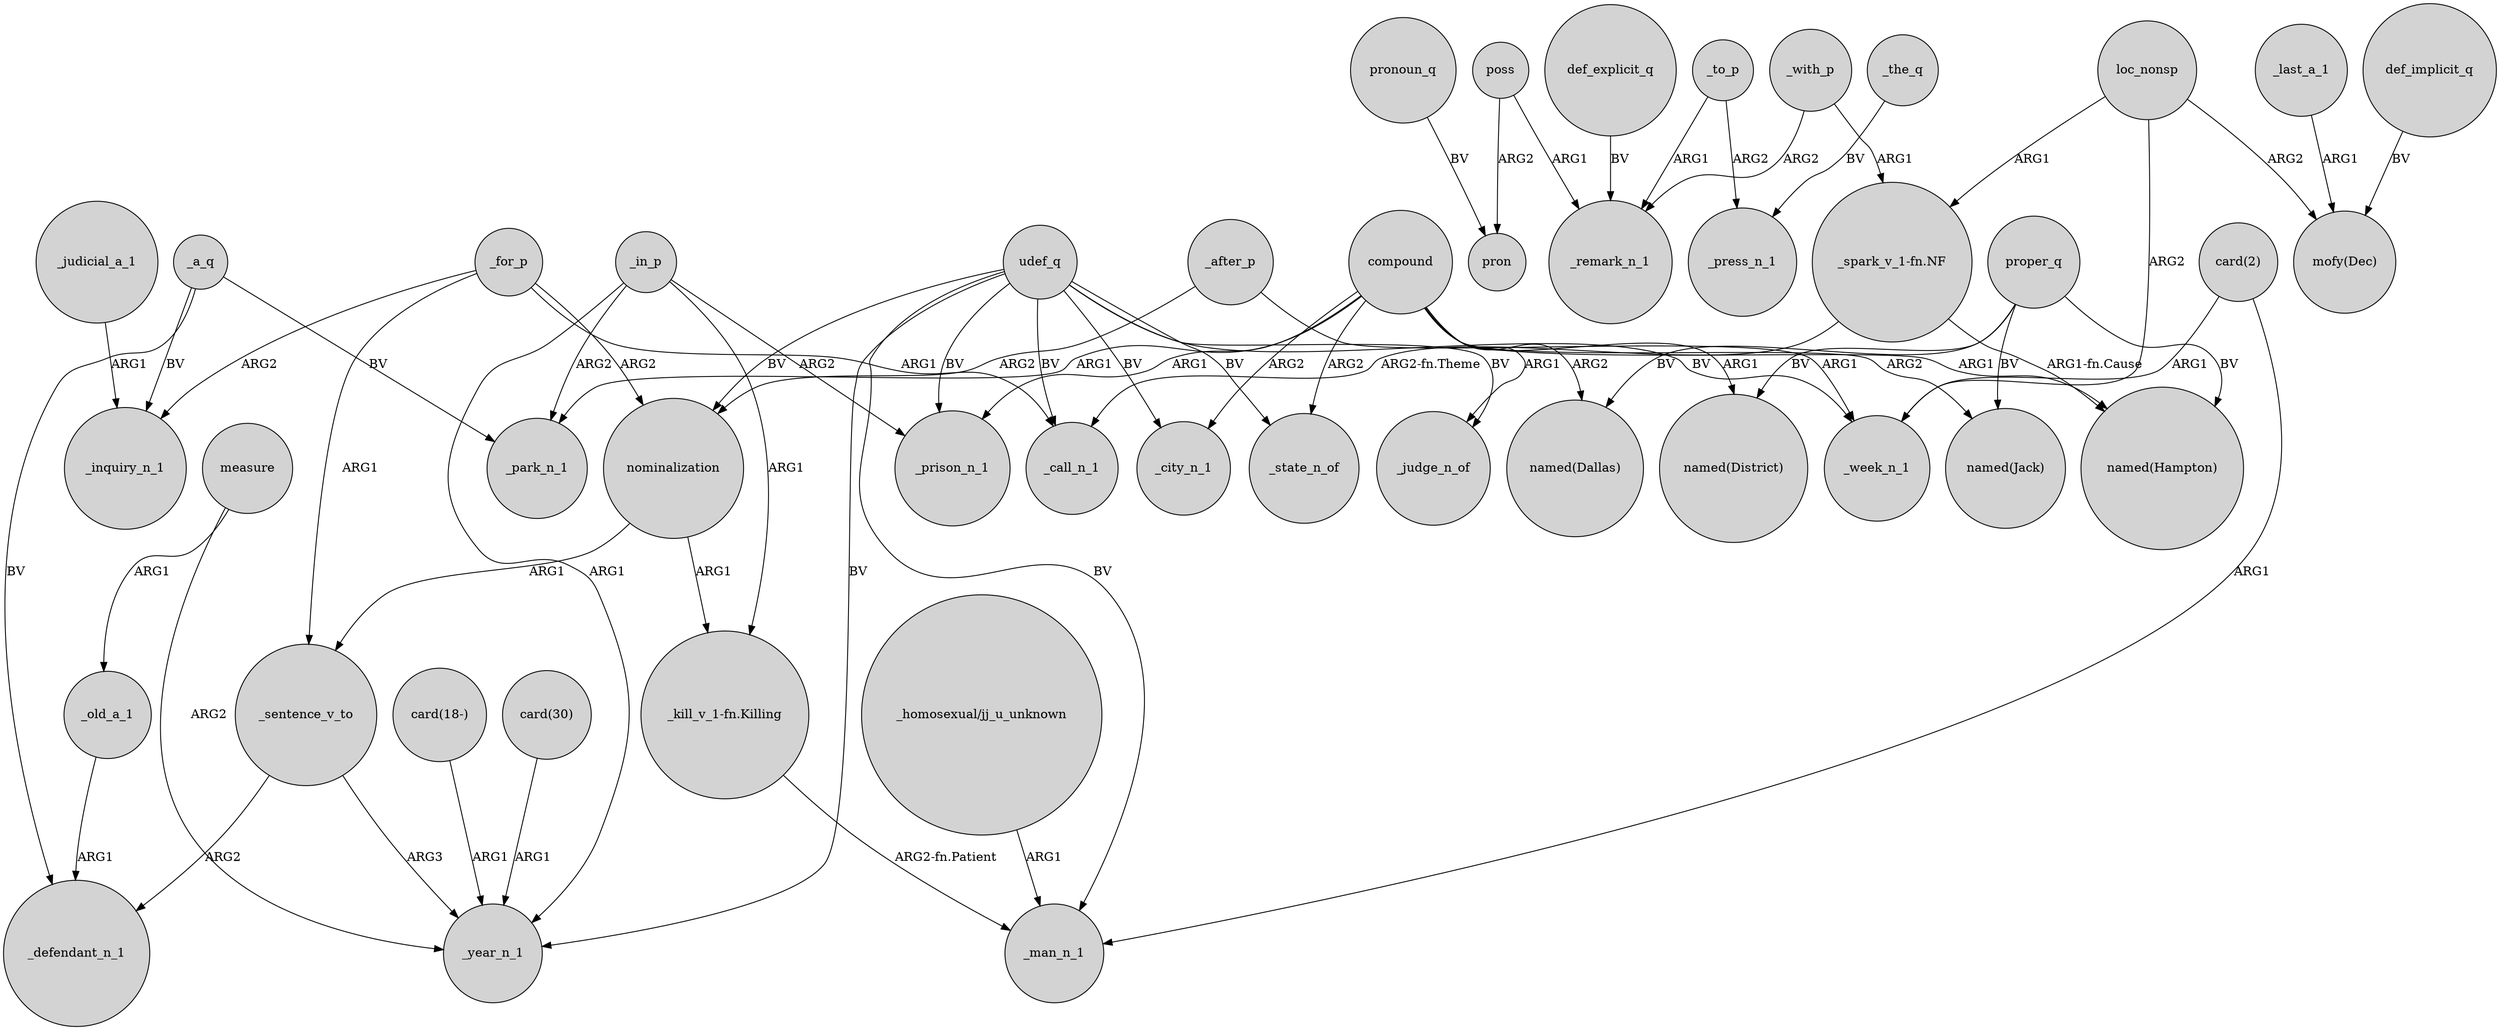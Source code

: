digraph {
	node [shape=circle style=filled]
	compound -> _prison_n_1 [label=ARG1]
	_the_q -> _press_n_1 [label=BV]
	_judicial_a_1 -> _inquiry_n_1 [label=ARG1]
	_a_q -> _inquiry_n_1 [label=BV]
	poss -> _remark_n_1 [label=ARG1]
	_in_p -> _park_n_1 [label=ARG2]
	poss -> pron [label=ARG2]
	measure -> _year_n_1 [label=ARG2]
	def_implicit_q -> "mofy(Dec)" [label=BV]
	nominalization -> _sentence_v_to [label=ARG1]
	nominalization -> "_kill_v_1-fn.Killing" [label=ARG1]
	udef_q -> _state_n_of [label=BV]
	_with_p -> "_spark_v_1-fn.NF" [label=ARG1]
	_sentence_v_to -> _defendant_n_1 [label=ARG2]
	_last_a_1 -> "mofy(Dec)" [label=ARG1]
	_in_p -> _year_n_1 [label=ARG1]
	_for_p -> nominalization [label=ARG2]
	compound -> _state_n_of [label=ARG2]
	_a_q -> _defendant_n_1 [label=BV]
	_for_p -> _call_n_1 [label=ARG1]
	"card(18-)" -> _year_n_1 [label=ARG1]
	compound -> _city_n_1 [label=ARG2]
	_to_p -> _remark_n_1 [label=ARG1]
	_old_a_1 -> _defendant_n_1 [label=ARG1]
	"card(2)" -> _week_n_1 [label=ARG1]
	loc_nonsp -> "mofy(Dec)" [label=ARG2]
	compound -> "named(District)" [label=ARG1]
	udef_q -> _judge_n_of [label=BV]
	measure -> _old_a_1 [label=ARG1]
	udef_q -> _city_n_1 [label=BV]
	"_spark_v_1-fn.NF" -> _call_n_1 [label="ARG2-fn.Theme"]
	loc_nonsp -> "_spark_v_1-fn.NF" [label=ARG1]
	compound -> "named(Jack)" [label=ARG2]
	compound -> _judge_n_of [label=ARG1]
	compound -> "named(Hampton)" [label=ARG1]
	pronoun_q -> pron [label=BV]
	loc_nonsp -> _week_n_1 [label=ARG2]
	_sentence_v_to -> _year_n_1 [label=ARG3]
	"_kill_v_1-fn.Killing" -> _man_n_1 [label="ARG2-fn.Patient"]
	proper_q -> "named(Hampton)" [label=BV]
	proper_q -> "named(District)" [label=BV]
	"_spark_v_1-fn.NF" -> "named(Hampton)" [label="ARG1-fn.Cause"]
	_in_p -> _prison_n_1 [label=ARG2]
	udef_q -> _week_n_1 [label=BV]
	_for_p -> _sentence_v_to [label=ARG1]
	"card(30)" -> _year_n_1 [label=ARG1]
	_with_p -> _remark_n_1 [label=ARG2]
	compound -> "named(Dallas)" [label=ARG2]
	udef_q -> nominalization [label=BV]
	_in_p -> "_kill_v_1-fn.Killing" [label=ARG1]
	_for_p -> _inquiry_n_1 [label=ARG2]
	proper_q -> "named(Jack)" [label=BV]
	_to_p -> _press_n_1 [label=ARG2]
	"card(2)" -> _man_n_1 [label=ARG1]
	udef_q -> _man_n_1 [label=BV]
	udef_q -> _year_n_1 [label=BV]
	proper_q -> "named(Dallas)" [label=BV]
	def_explicit_q -> _remark_n_1 [label=BV]
	_a_q -> _park_n_1 [label=BV]
	compound -> _park_n_1 [label=ARG1]
	_after_p -> nominalization [label=ARG2]
	"_homosexual/jj_u_unknown" -> _man_n_1 [label=ARG1]
	udef_q -> _prison_n_1 [label=BV]
	_after_p -> _week_n_1 [label=ARG1]
	udef_q -> _call_n_1 [label=BV]
}
